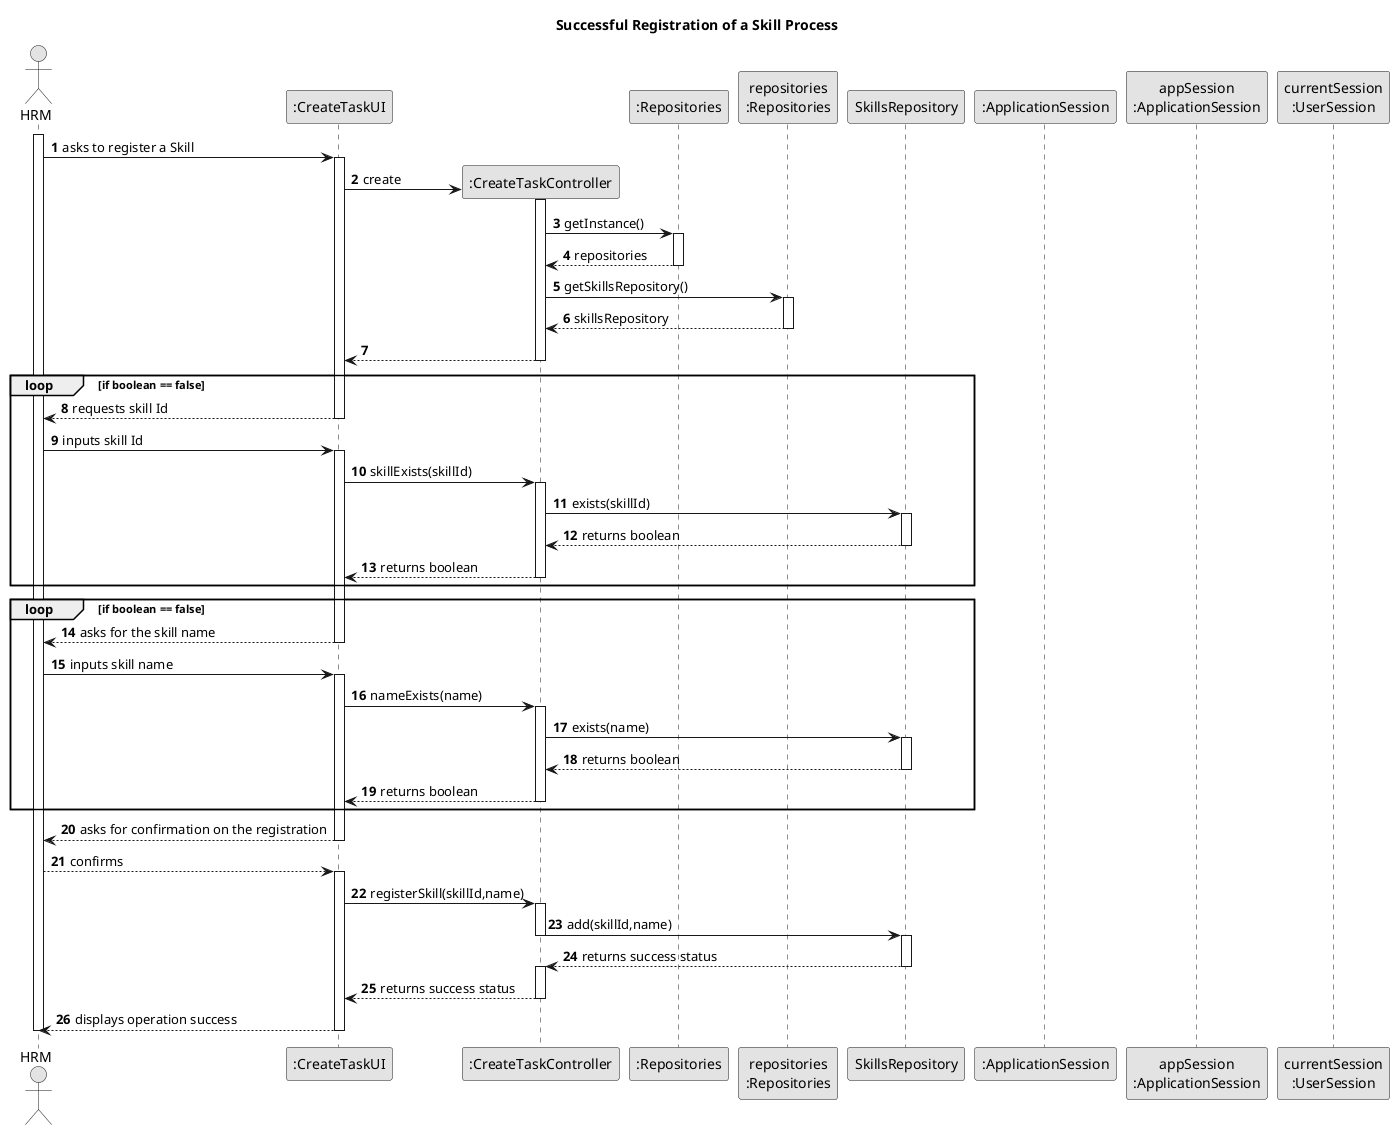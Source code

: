 @startuml
skinparam monochrome true
skinparam packageStyle rectangle
skinparam shadowing false

title Successful Registration of a Skill Process

autonumber

'hide footbox
actor "HRM" as ADM
participant ":CreateTaskUI" as UI
participant ":CreateTaskController" as CTRL
participant ":Repositories" as RepositorySingleton
participant "repositories\n:Repositories" as PLAT
participant "SkillsRepository" as REP
participant ":ApplicationSession" as _APP
participant "appSession\n:ApplicationSession" as APP
participant "currentSession\n:UserSession" as SESSAO



activate ADM

        ADM -> UI : asks to register a Skill

        activate UI


            UI -> CTRL** : create
            activate CTRL

            CTRL -> RepositorySingleton : getInstance()
            activate RepositorySingleton

            RepositorySingleton --> CTRL: repositories
            deactivate RepositorySingleton

            CTRL -> PLAT : getSkillsRepository()
            activate PLAT

            PLAT --> CTRL: skillsRepository
            deactivate PLAT
            CTRL --> UI
            deactivate CTRL

            loop if boolean == false
            UI --> ADM : requests skill Id
                        deactivate UI
                        ADM -> UI : inputs skill Id
                        activate UI

            UI -> CTRL : skillExists(skillId)
            activate CTRL

                CTRL -> REP : exists(skillId)
                activate REP

                    REP --> CTRL : returns boolean
                deactivate REP

                CTRL --> UI : returns boolean
            deactivate CTRL
            end

            loop if boolean == false
            UI --> ADM : asks for the skill name
            deactivate UI
            ADM -> UI : inputs skill name
            activate UI

            UI -> CTRL : nameExists(name)
            activate CTRL

            CTRL -> REP : exists(name)
            activate REP

            REP --> CTRL : returns boolean
            deactivate REP

           CTRL --> UI : returns boolean
           deactivate CTRL
           end
           UI --> ADM : asks for confirmation on the registration
           deactivate UI
           ADM --> UI : confirms
           activate UI

           UI -> CTRL : registerSkill(skillId,name)
           activate CTRL

           CTRL -> REP : add(skillId,name)
           deactivate CTRL
           activate REP

           REP --> CTRL : returns success status
           deactivate REP
           activate CTRL

           CTRL --> UI : returns success status
           deactivate CTRL


            UI --> ADM: displays operation success
    deactivate UI

deactivate ADM

@enduml